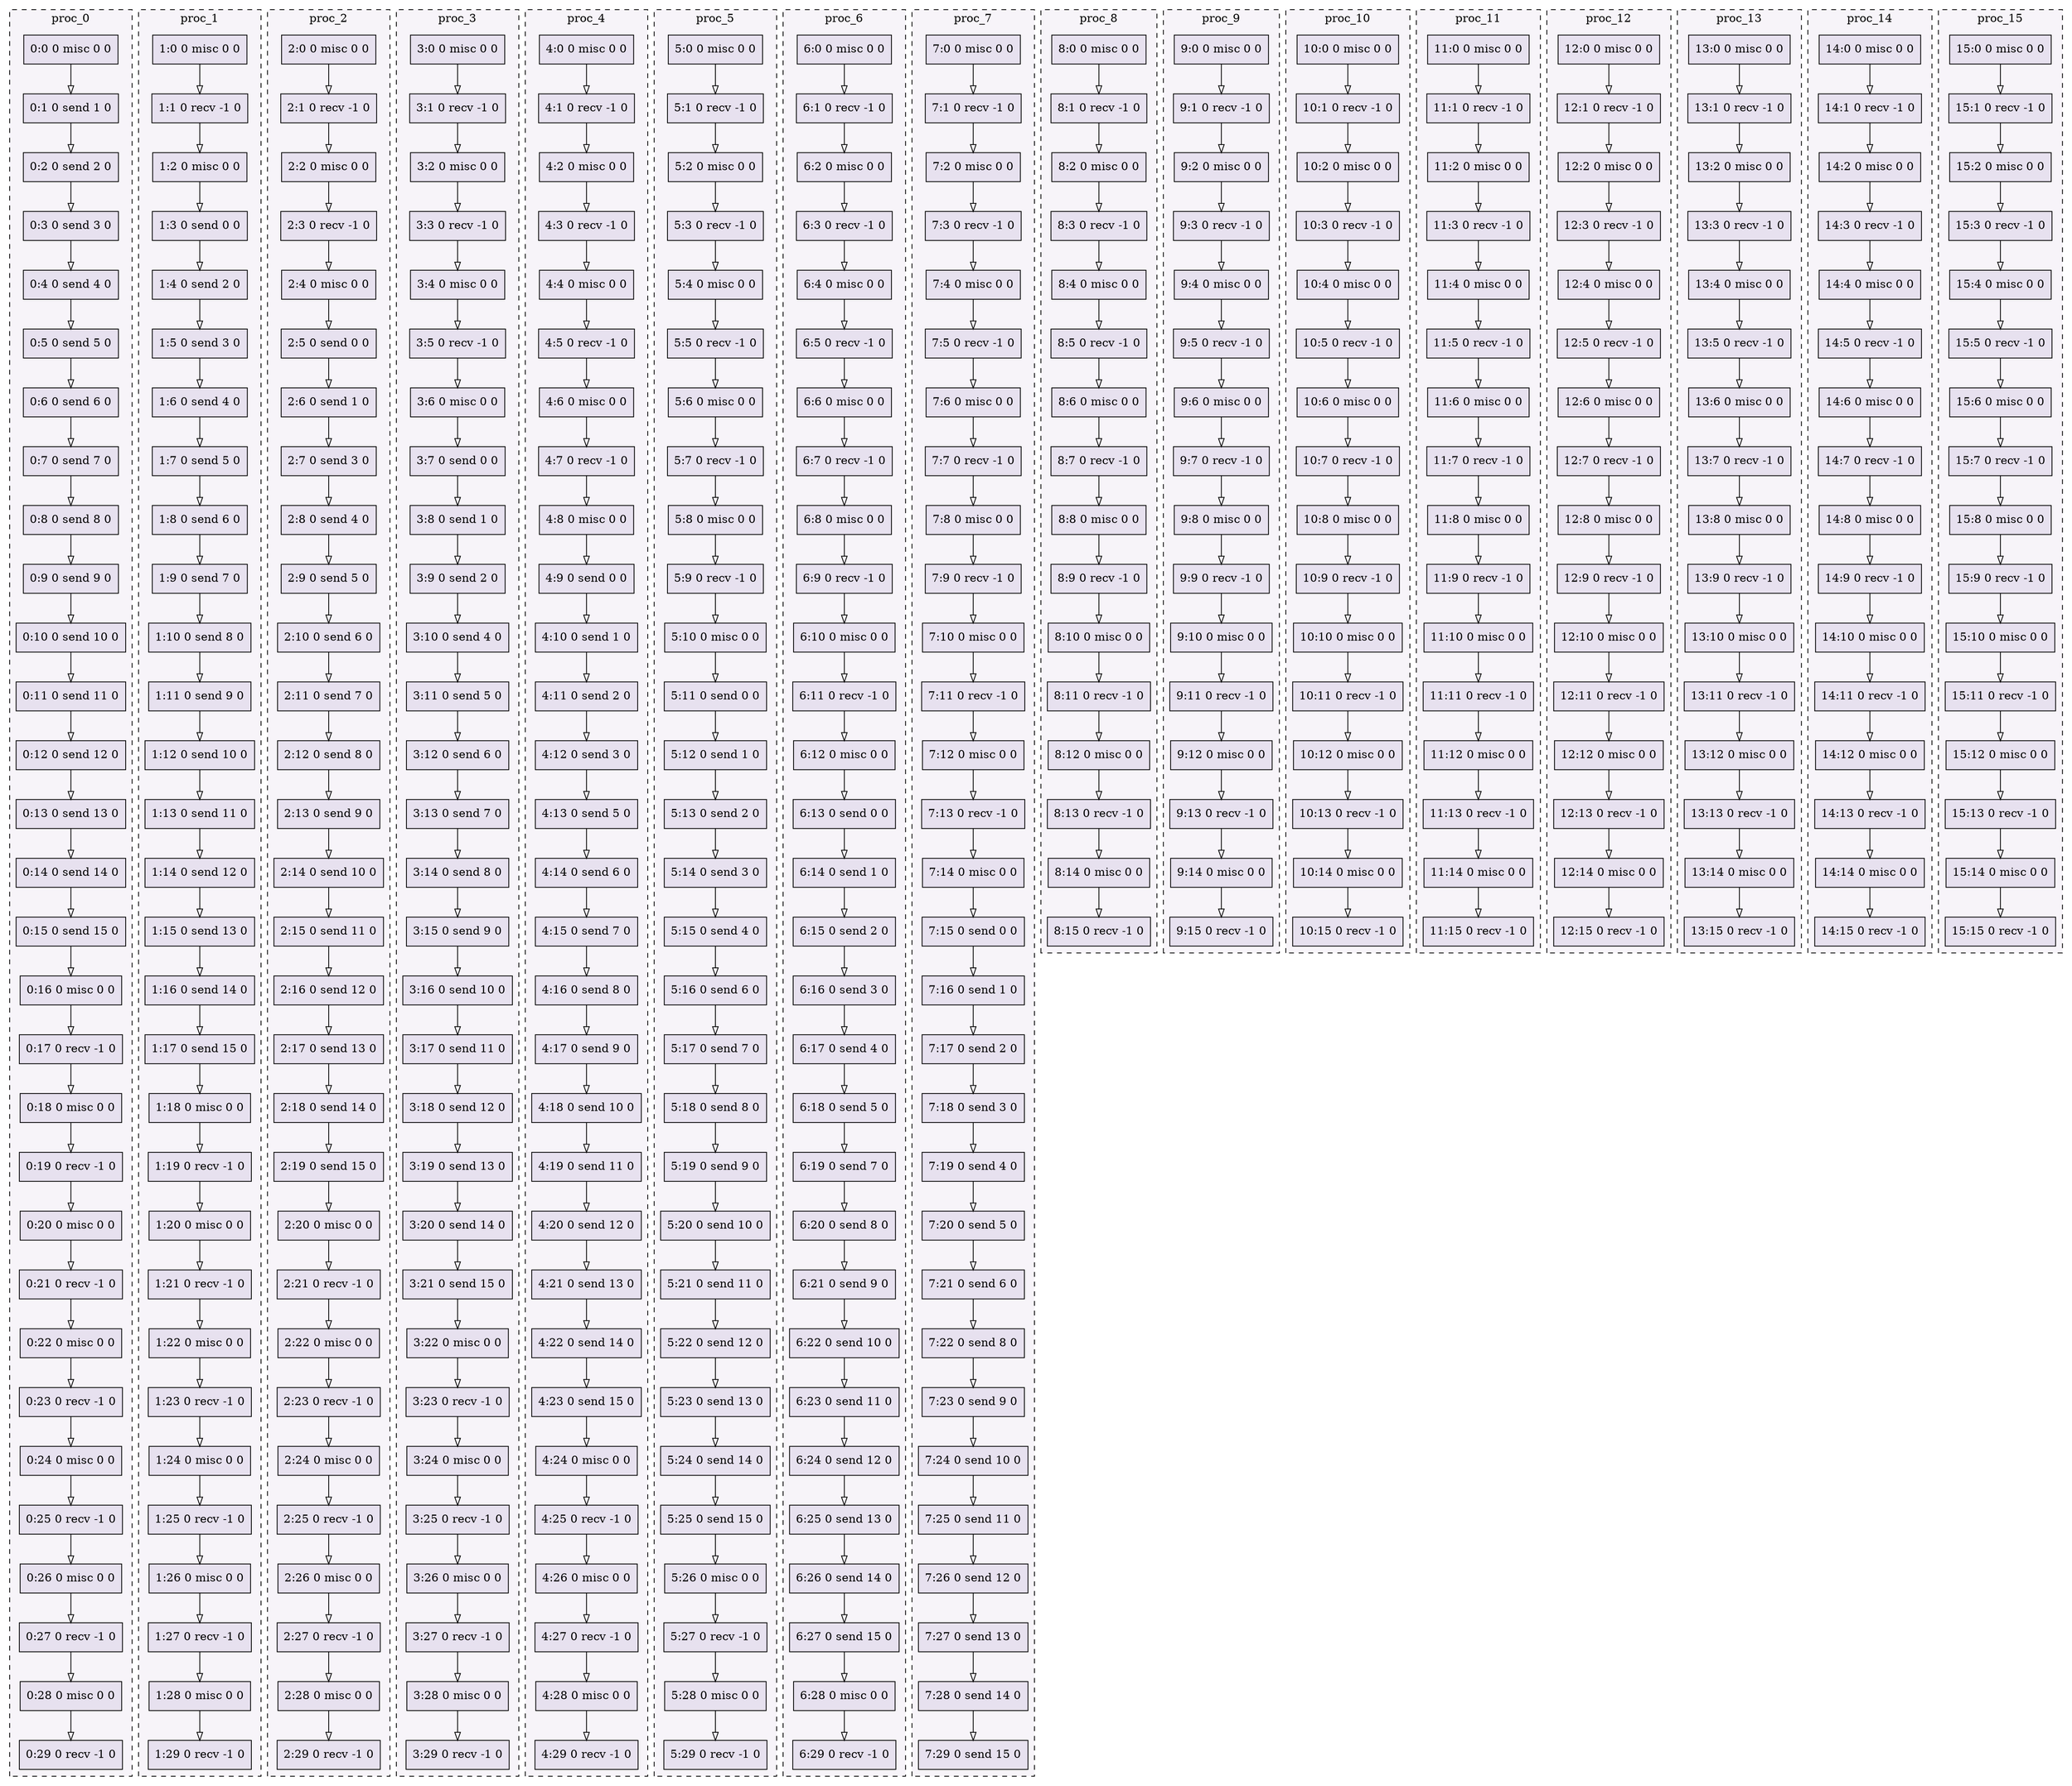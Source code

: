 digraph{node[shape=record style=filled colorscheme=purd9 fillcolor=2];subgraph cluster0{style=dashed;colorscheme=purd9;bgcolor=1;edge[arrowhead=empty];label=proc_0;0[label="0:0 0 misc 0 0"];1[label="0:1 0 send 1 0"];2[label="0:2 0 send 2 0"];3[label="0:3 0 send 3 0"];4[label="0:4 0 send 4 0"];5[label="0:5 0 send 5 0"];6[label="0:6 0 send 6 0"];7[label="0:7 0 send 7 0"];8[label="0:8 0 send 8 0"];9[label="0:9 0 send 9 0"];10[label="0:10 0 send 10 0"];11[label="0:11 0 send 11 0"];12[label="0:12 0 send 12 0"];13[label="0:13 0 send 13 0"];14[label="0:14 0 send 14 0"];15[label="0:15 0 send 15 0"];16[label="0:16 0 misc 0 0"];17[label="0:17 0 recv -1 0"];18[label="0:18 0 misc 0 0"];19[label="0:19 0 recv -1 0"];20[label="0:20 0 misc 0 0"];21[label="0:21 0 recv -1 0"];22[label="0:22 0 misc 0 0"];23[label="0:23 0 recv -1 0"];24[label="0:24 0 misc 0 0"];25[label="0:25 0 recv -1 0"];26[label="0:26 0 misc 0 0"];27[label="0:27 0 recv -1 0"];28[label="0:28 0 misc 0 0"];29[label="0:29 0 recv -1 0"];0->1;1->2;2->3;3->4;4->5;5->6;6->7;7->8;8->9;9->10;10->11;11->12;12->13;13->14;14->15;15->16;16->17;17->18;18->19;19->20;20->21;21->22;22->23;23->24;24->25;25->26;26->27;27->28;28->29;}subgraph cluster1{style=dashed;colorscheme=purd9;bgcolor=1;edge[arrowhead=empty];label=proc_1;30[label="1:0 0 misc 0 0"];31[label="1:1 0 recv -1 0"];32[label="1:2 0 misc 0 0"];33[label="1:3 0 send 0 0"];34[label="1:4 0 send 2 0"];35[label="1:5 0 send 3 0"];36[label="1:6 0 send 4 0"];37[label="1:7 0 send 5 0"];38[label="1:8 0 send 6 0"];39[label="1:9 0 send 7 0"];40[label="1:10 0 send 8 0"];41[label="1:11 0 send 9 0"];42[label="1:12 0 send 10 0"];43[label="1:13 0 send 11 0"];44[label="1:14 0 send 12 0"];45[label="1:15 0 send 13 0"];46[label="1:16 0 send 14 0"];47[label="1:17 0 send 15 0"];48[label="1:18 0 misc 0 0"];49[label="1:19 0 recv -1 0"];50[label="1:20 0 misc 0 0"];51[label="1:21 0 recv -1 0"];52[label="1:22 0 misc 0 0"];53[label="1:23 0 recv -1 0"];54[label="1:24 0 misc 0 0"];55[label="1:25 0 recv -1 0"];56[label="1:26 0 misc 0 0"];57[label="1:27 0 recv -1 0"];58[label="1:28 0 misc 0 0"];59[label="1:29 0 recv -1 0"];30->31;31->32;32->33;33->34;34->35;35->36;36->37;37->38;38->39;39->40;40->41;41->42;42->43;43->44;44->45;45->46;46->47;47->48;48->49;49->50;50->51;51->52;52->53;53->54;54->55;55->56;56->57;57->58;58->59;}subgraph cluster2{style=dashed;colorscheme=purd9;bgcolor=1;edge[arrowhead=empty];label=proc_2;60[label="2:0 0 misc 0 0"];61[label="2:1 0 recv -1 0"];62[label="2:2 0 misc 0 0"];63[label="2:3 0 recv -1 0"];64[label="2:4 0 misc 0 0"];65[label="2:5 0 send 0 0"];66[label="2:6 0 send 1 0"];67[label="2:7 0 send 3 0"];68[label="2:8 0 send 4 0"];69[label="2:9 0 send 5 0"];70[label="2:10 0 send 6 0"];71[label="2:11 0 send 7 0"];72[label="2:12 0 send 8 0"];73[label="2:13 0 send 9 0"];74[label="2:14 0 send 10 0"];75[label="2:15 0 send 11 0"];76[label="2:16 0 send 12 0"];77[label="2:17 0 send 13 0"];78[label="2:18 0 send 14 0"];79[label="2:19 0 send 15 0"];80[label="2:20 0 misc 0 0"];81[label="2:21 0 recv -1 0"];82[label="2:22 0 misc 0 0"];83[label="2:23 0 recv -1 0"];84[label="2:24 0 misc 0 0"];85[label="2:25 0 recv -1 0"];86[label="2:26 0 misc 0 0"];87[label="2:27 0 recv -1 0"];88[label="2:28 0 misc 0 0"];89[label="2:29 0 recv -1 0"];60->61;61->62;62->63;63->64;64->65;65->66;66->67;67->68;68->69;69->70;70->71;71->72;72->73;73->74;74->75;75->76;76->77;77->78;78->79;79->80;80->81;81->82;82->83;83->84;84->85;85->86;86->87;87->88;88->89;}subgraph cluster3{style=dashed;colorscheme=purd9;bgcolor=1;edge[arrowhead=empty];label=proc_3;90[label="3:0 0 misc 0 0"];91[label="3:1 0 recv -1 0"];92[label="3:2 0 misc 0 0"];93[label="3:3 0 recv -1 0"];94[label="3:4 0 misc 0 0"];95[label="3:5 0 recv -1 0"];96[label="3:6 0 misc 0 0"];97[label="3:7 0 send 0 0"];98[label="3:8 0 send 1 0"];99[label="3:9 0 send 2 0"];100[label="3:10 0 send 4 0"];101[label="3:11 0 send 5 0"];102[label="3:12 0 send 6 0"];103[label="3:13 0 send 7 0"];104[label="3:14 0 send 8 0"];105[label="3:15 0 send 9 0"];106[label="3:16 0 send 10 0"];107[label="3:17 0 send 11 0"];108[label="3:18 0 send 12 0"];109[label="3:19 0 send 13 0"];110[label="3:20 0 send 14 0"];111[label="3:21 0 send 15 0"];112[label="3:22 0 misc 0 0"];113[label="3:23 0 recv -1 0"];114[label="3:24 0 misc 0 0"];115[label="3:25 0 recv -1 0"];116[label="3:26 0 misc 0 0"];117[label="3:27 0 recv -1 0"];118[label="3:28 0 misc 0 0"];119[label="3:29 0 recv -1 0"];90->91;91->92;92->93;93->94;94->95;95->96;96->97;97->98;98->99;99->100;100->101;101->102;102->103;103->104;104->105;105->106;106->107;107->108;108->109;109->110;110->111;111->112;112->113;113->114;114->115;115->116;116->117;117->118;118->119;}subgraph cluster4{style=dashed;colorscheme=purd9;bgcolor=1;edge[arrowhead=empty];label=proc_4;120[label="4:0 0 misc 0 0"];121[label="4:1 0 recv -1 0"];122[label="4:2 0 misc 0 0"];123[label="4:3 0 recv -1 0"];124[label="4:4 0 misc 0 0"];125[label="4:5 0 recv -1 0"];126[label="4:6 0 misc 0 0"];127[label="4:7 0 recv -1 0"];128[label="4:8 0 misc 0 0"];129[label="4:9 0 send 0 0"];130[label="4:10 0 send 1 0"];131[label="4:11 0 send 2 0"];132[label="4:12 0 send 3 0"];133[label="4:13 0 send 5 0"];134[label="4:14 0 send 6 0"];135[label="4:15 0 send 7 0"];136[label="4:16 0 send 8 0"];137[label="4:17 0 send 9 0"];138[label="4:18 0 send 10 0"];139[label="4:19 0 send 11 0"];140[label="4:20 0 send 12 0"];141[label="4:21 0 send 13 0"];142[label="4:22 0 send 14 0"];143[label="4:23 0 send 15 0"];144[label="4:24 0 misc 0 0"];145[label="4:25 0 recv -1 0"];146[label="4:26 0 misc 0 0"];147[label="4:27 0 recv -1 0"];148[label="4:28 0 misc 0 0"];149[label="4:29 0 recv -1 0"];120->121;121->122;122->123;123->124;124->125;125->126;126->127;127->128;128->129;129->130;130->131;131->132;132->133;133->134;134->135;135->136;136->137;137->138;138->139;139->140;140->141;141->142;142->143;143->144;144->145;145->146;146->147;147->148;148->149;}subgraph cluster5{style=dashed;colorscheme=purd9;bgcolor=1;edge[arrowhead=empty];label=proc_5;150[label="5:0 0 misc 0 0"];151[label="5:1 0 recv -1 0"];152[label="5:2 0 misc 0 0"];153[label="5:3 0 recv -1 0"];154[label="5:4 0 misc 0 0"];155[label="5:5 0 recv -1 0"];156[label="5:6 0 misc 0 0"];157[label="5:7 0 recv -1 0"];158[label="5:8 0 misc 0 0"];159[label="5:9 0 recv -1 0"];160[label="5:10 0 misc 0 0"];161[label="5:11 0 send 0 0"];162[label="5:12 0 send 1 0"];163[label="5:13 0 send 2 0"];164[label="5:14 0 send 3 0"];165[label="5:15 0 send 4 0"];166[label="5:16 0 send 6 0"];167[label="5:17 0 send 7 0"];168[label="5:18 0 send 8 0"];169[label="5:19 0 send 9 0"];170[label="5:20 0 send 10 0"];171[label="5:21 0 send 11 0"];172[label="5:22 0 send 12 0"];173[label="5:23 0 send 13 0"];174[label="5:24 0 send 14 0"];175[label="5:25 0 send 15 0"];176[label="5:26 0 misc 0 0"];177[label="5:27 0 recv -1 0"];178[label="5:28 0 misc 0 0"];179[label="5:29 0 recv -1 0"];150->151;151->152;152->153;153->154;154->155;155->156;156->157;157->158;158->159;159->160;160->161;161->162;162->163;163->164;164->165;165->166;166->167;167->168;168->169;169->170;170->171;171->172;172->173;173->174;174->175;175->176;176->177;177->178;178->179;}subgraph cluster6{style=dashed;colorscheme=purd9;bgcolor=1;edge[arrowhead=empty];label=proc_6;180[label="6:0 0 misc 0 0"];181[label="6:1 0 recv -1 0"];182[label="6:2 0 misc 0 0"];183[label="6:3 0 recv -1 0"];184[label="6:4 0 misc 0 0"];185[label="6:5 0 recv -1 0"];186[label="6:6 0 misc 0 0"];187[label="6:7 0 recv -1 0"];188[label="6:8 0 misc 0 0"];189[label="6:9 0 recv -1 0"];190[label="6:10 0 misc 0 0"];191[label="6:11 0 recv -1 0"];192[label="6:12 0 misc 0 0"];193[label="6:13 0 send 0 0"];194[label="6:14 0 send 1 0"];195[label="6:15 0 send 2 0"];196[label="6:16 0 send 3 0"];197[label="6:17 0 send 4 0"];198[label="6:18 0 send 5 0"];199[label="6:19 0 send 7 0"];200[label="6:20 0 send 8 0"];201[label="6:21 0 send 9 0"];202[label="6:22 0 send 10 0"];203[label="6:23 0 send 11 0"];204[label="6:24 0 send 12 0"];205[label="6:25 0 send 13 0"];206[label="6:26 0 send 14 0"];207[label="6:27 0 send 15 0"];208[label="6:28 0 misc 0 0"];209[label="6:29 0 recv -1 0"];180->181;181->182;182->183;183->184;184->185;185->186;186->187;187->188;188->189;189->190;190->191;191->192;192->193;193->194;194->195;195->196;196->197;197->198;198->199;199->200;200->201;201->202;202->203;203->204;204->205;205->206;206->207;207->208;208->209;}subgraph cluster7{style=dashed;colorscheme=purd9;bgcolor=1;edge[arrowhead=empty];label=proc_7;210[label="7:0 0 misc 0 0"];211[label="7:1 0 recv -1 0"];212[label="7:2 0 misc 0 0"];213[label="7:3 0 recv -1 0"];214[label="7:4 0 misc 0 0"];215[label="7:5 0 recv -1 0"];216[label="7:6 0 misc 0 0"];217[label="7:7 0 recv -1 0"];218[label="7:8 0 misc 0 0"];219[label="7:9 0 recv -1 0"];220[label="7:10 0 misc 0 0"];221[label="7:11 0 recv -1 0"];222[label="7:12 0 misc 0 0"];223[label="7:13 0 recv -1 0"];224[label="7:14 0 misc 0 0"];225[label="7:15 0 send 0 0"];226[label="7:16 0 send 1 0"];227[label="7:17 0 send 2 0"];228[label="7:18 0 send 3 0"];229[label="7:19 0 send 4 0"];230[label="7:20 0 send 5 0"];231[label="7:21 0 send 6 0"];232[label="7:22 0 send 8 0"];233[label="7:23 0 send 9 0"];234[label="7:24 0 send 10 0"];235[label="7:25 0 send 11 0"];236[label="7:26 0 send 12 0"];237[label="7:27 0 send 13 0"];238[label="7:28 0 send 14 0"];239[label="7:29 0 send 15 0"];210->211;211->212;212->213;213->214;214->215;215->216;216->217;217->218;218->219;219->220;220->221;221->222;222->223;223->224;224->225;225->226;226->227;227->228;228->229;229->230;230->231;231->232;232->233;233->234;234->235;235->236;236->237;237->238;238->239;}subgraph cluster8{style=dashed;colorscheme=purd9;bgcolor=1;edge[arrowhead=empty];label=proc_8;240[label="8:0 0 misc 0 0"];241[label="8:1 0 recv -1 0"];242[label="8:2 0 misc 0 0"];243[label="8:3 0 recv -1 0"];244[label="8:4 0 misc 0 0"];245[label="8:5 0 recv -1 0"];246[label="8:6 0 misc 0 0"];247[label="8:7 0 recv -1 0"];248[label="8:8 0 misc 0 0"];249[label="8:9 0 recv -1 0"];250[label="8:10 0 misc 0 0"];251[label="8:11 0 recv -1 0"];252[label="8:12 0 misc 0 0"];253[label="8:13 0 recv -1 0"];254[label="8:14 0 misc 0 0"];255[label="8:15 0 recv -1 0"];240->241;241->242;242->243;243->244;244->245;245->246;246->247;247->248;248->249;249->250;250->251;251->252;252->253;253->254;254->255;}subgraph cluster9{style=dashed;colorscheme=purd9;bgcolor=1;edge[arrowhead=empty];label=proc_9;256[label="9:0 0 misc 0 0"];257[label="9:1 0 recv -1 0"];258[label="9:2 0 misc 0 0"];259[label="9:3 0 recv -1 0"];260[label="9:4 0 misc 0 0"];261[label="9:5 0 recv -1 0"];262[label="9:6 0 misc 0 0"];263[label="9:7 0 recv -1 0"];264[label="9:8 0 misc 0 0"];265[label="9:9 0 recv -1 0"];266[label="9:10 0 misc 0 0"];267[label="9:11 0 recv -1 0"];268[label="9:12 0 misc 0 0"];269[label="9:13 0 recv -1 0"];270[label="9:14 0 misc 0 0"];271[label="9:15 0 recv -1 0"];256->257;257->258;258->259;259->260;260->261;261->262;262->263;263->264;264->265;265->266;266->267;267->268;268->269;269->270;270->271;}subgraph cluster10{style=dashed;colorscheme=purd9;bgcolor=1;edge[arrowhead=empty];label=proc_10;272[label="10:0 0 misc 0 0"];273[label="10:1 0 recv -1 0"];274[label="10:2 0 misc 0 0"];275[label="10:3 0 recv -1 0"];276[label="10:4 0 misc 0 0"];277[label="10:5 0 recv -1 0"];278[label="10:6 0 misc 0 0"];279[label="10:7 0 recv -1 0"];280[label="10:8 0 misc 0 0"];281[label="10:9 0 recv -1 0"];282[label="10:10 0 misc 0 0"];283[label="10:11 0 recv -1 0"];284[label="10:12 0 misc 0 0"];285[label="10:13 0 recv -1 0"];286[label="10:14 0 misc 0 0"];287[label="10:15 0 recv -1 0"];272->273;273->274;274->275;275->276;276->277;277->278;278->279;279->280;280->281;281->282;282->283;283->284;284->285;285->286;286->287;}subgraph cluster11{style=dashed;colorscheme=purd9;bgcolor=1;edge[arrowhead=empty];label=proc_11;288[label="11:0 0 misc 0 0"];289[label="11:1 0 recv -1 0"];290[label="11:2 0 misc 0 0"];291[label="11:3 0 recv -1 0"];292[label="11:4 0 misc 0 0"];293[label="11:5 0 recv -1 0"];294[label="11:6 0 misc 0 0"];295[label="11:7 0 recv -1 0"];296[label="11:8 0 misc 0 0"];297[label="11:9 0 recv -1 0"];298[label="11:10 0 misc 0 0"];299[label="11:11 0 recv -1 0"];300[label="11:12 0 misc 0 0"];301[label="11:13 0 recv -1 0"];302[label="11:14 0 misc 0 0"];303[label="11:15 0 recv -1 0"];288->289;289->290;290->291;291->292;292->293;293->294;294->295;295->296;296->297;297->298;298->299;299->300;300->301;301->302;302->303;}subgraph cluster12{style=dashed;colorscheme=purd9;bgcolor=1;edge[arrowhead=empty];label=proc_12;304[label="12:0 0 misc 0 0"];305[label="12:1 0 recv -1 0"];306[label="12:2 0 misc 0 0"];307[label="12:3 0 recv -1 0"];308[label="12:4 0 misc 0 0"];309[label="12:5 0 recv -1 0"];310[label="12:6 0 misc 0 0"];311[label="12:7 0 recv -1 0"];312[label="12:8 0 misc 0 0"];313[label="12:9 0 recv -1 0"];314[label="12:10 0 misc 0 0"];315[label="12:11 0 recv -1 0"];316[label="12:12 0 misc 0 0"];317[label="12:13 0 recv -1 0"];318[label="12:14 0 misc 0 0"];319[label="12:15 0 recv -1 0"];304->305;305->306;306->307;307->308;308->309;309->310;310->311;311->312;312->313;313->314;314->315;315->316;316->317;317->318;318->319;}subgraph cluster13{style=dashed;colorscheme=purd9;bgcolor=1;edge[arrowhead=empty];label=proc_13;320[label="13:0 0 misc 0 0"];321[label="13:1 0 recv -1 0"];322[label="13:2 0 misc 0 0"];323[label="13:3 0 recv -1 0"];324[label="13:4 0 misc 0 0"];325[label="13:5 0 recv -1 0"];326[label="13:6 0 misc 0 0"];327[label="13:7 0 recv -1 0"];328[label="13:8 0 misc 0 0"];329[label="13:9 0 recv -1 0"];330[label="13:10 0 misc 0 0"];331[label="13:11 0 recv -1 0"];332[label="13:12 0 misc 0 0"];333[label="13:13 0 recv -1 0"];334[label="13:14 0 misc 0 0"];335[label="13:15 0 recv -1 0"];320->321;321->322;322->323;323->324;324->325;325->326;326->327;327->328;328->329;329->330;330->331;331->332;332->333;333->334;334->335;}subgraph cluster14{style=dashed;colorscheme=purd9;bgcolor=1;edge[arrowhead=empty];label=proc_14;336[label="14:0 0 misc 0 0"];337[label="14:1 0 recv -1 0"];338[label="14:2 0 misc 0 0"];339[label="14:3 0 recv -1 0"];340[label="14:4 0 misc 0 0"];341[label="14:5 0 recv -1 0"];342[label="14:6 0 misc 0 0"];343[label="14:7 0 recv -1 0"];344[label="14:8 0 misc 0 0"];345[label="14:9 0 recv -1 0"];346[label="14:10 0 misc 0 0"];347[label="14:11 0 recv -1 0"];348[label="14:12 0 misc 0 0"];349[label="14:13 0 recv -1 0"];350[label="14:14 0 misc 0 0"];351[label="14:15 0 recv -1 0"];336->337;337->338;338->339;339->340;340->341;341->342;342->343;343->344;344->345;345->346;346->347;347->348;348->349;349->350;350->351;}subgraph cluster15{style=dashed;colorscheme=purd9;bgcolor=1;edge[arrowhead=empty];label=proc_15;352[label="15:0 0 misc 0 0"];353[label="15:1 0 recv -1 0"];354[label="15:2 0 misc 0 0"];355[label="15:3 0 recv -1 0"];356[label="15:4 0 misc 0 0"];357[label="15:5 0 recv -1 0"];358[label="15:6 0 misc 0 0"];359[label="15:7 0 recv -1 0"];360[label="15:8 0 misc 0 0"];361[label="15:9 0 recv -1 0"];362[label="15:10 0 misc 0 0"];363[label="15:11 0 recv -1 0"];364[label="15:12 0 misc 0 0"];365[label="15:13 0 recv -1 0"];366[label="15:14 0 misc 0 0"];367[label="15:15 0 recv -1 0"];352->353;353->354;354->355;355->356;356->357;357->358;358->359;359->360;360->361;361->362;362->363;363->364;364->365;365->366;366->367;}}